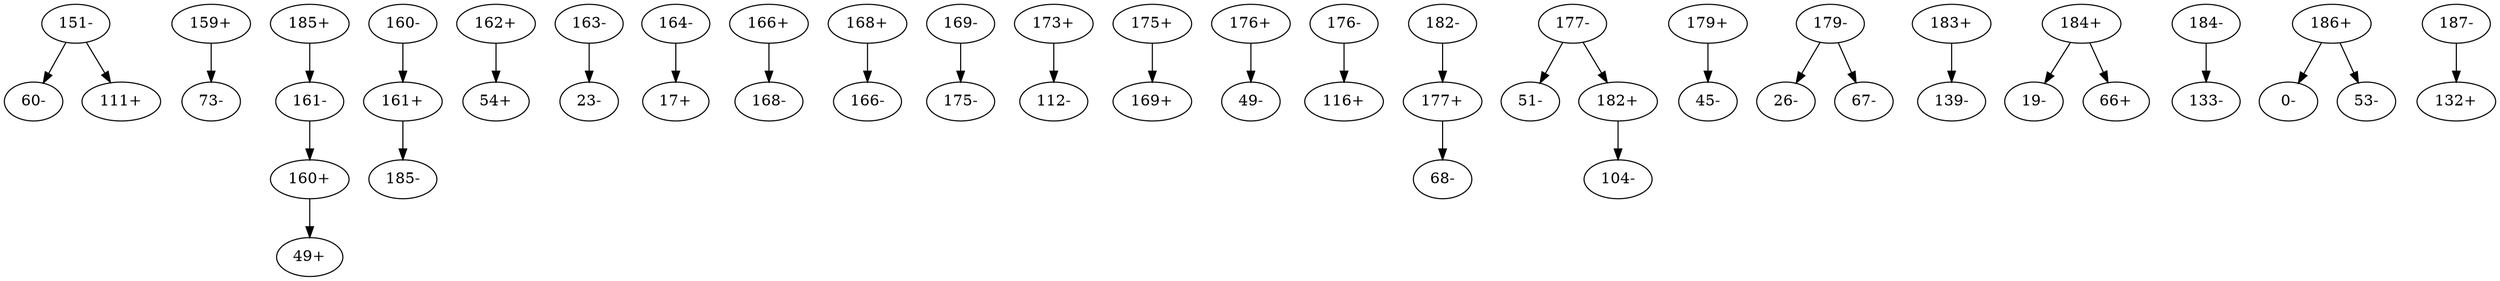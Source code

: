 digraph dist {
graph [k=43 s=1997 n=10]
"151-" -> "60-" [d=40 e=3.6 n=34]
"151-" -> "111+" [d=-35 e=2.7 n=59]
"159+" -> "73-" [d=-22 e=2.6 n=66]
"160+" -> "49+" [d=-37 e=3.0 n=47]
"160-" -> "161+" [d=-33 e=1.9 n=121]
"161+" -> "185-" [d=-156 e=2.4 n=78]
"161-" -> "160+" [d=-33 e=1.9 n=121]
"162+" -> "54+" [d=1 e=2.3 n=80]
"163-" -> "23-" [d=0 e=3.7 n=31]
"164-" -> "17+" [d=-47 e=2.3 n=85]
"166+" -> "168-" [d=-6 e=2.4 n=75]
"168+" -> "166-" [d=-6 e=2.4 n=75]
"169-" -> "175-" [d=-1 e=5.1 n=17]
"173+" -> "112-" [d=-40 e=2.7 n=59]
"175+" -> "169+" [d=-1 e=5.1 n=17]
"176+" -> "49-" [d=-43 e=2.2 n=87]
"176-" -> "116+" [d=-3486 e=4.5 n=21]
"177+" -> "68-" [d=-3604 e=5.8 n=13]
"177-" -> "51-" [d=-93 e=4.3 n=23]
"177-" -> "182+" [d=-24 e=2.8 n=54]
"179+" -> "45-" [d=-31 e=2.7 n=61]
"179-" -> "26-" [d=42 e=3.9 n=28]
"179-" -> "67-" [d=-33 e=2.7 n=58]
"182+" -> "104-" [d=58 e=5.4 n=15]
"182-" -> "177+" [d=-24 e=2.8 n=54]
"183+" -> "139-" [d=31 e=4.1 n=26]
"184+" -> "19-" [d=-23 e=4.3 n=24]
"184+" -> "66+" [d=52 e=3.6 n=34]
"184-" -> "133-" [d=-14 e=4.2 n=25]
"185+" -> "161-" [d=-156 e=2.4 n=78]
"186+" -> "0-" [d=-46 e=6.6 n=10]
"186+" -> "53-" [d=-36 e=5.4 n=15]
"187-" -> "132+" [d=-11996 e=6.6 n=10]
}
